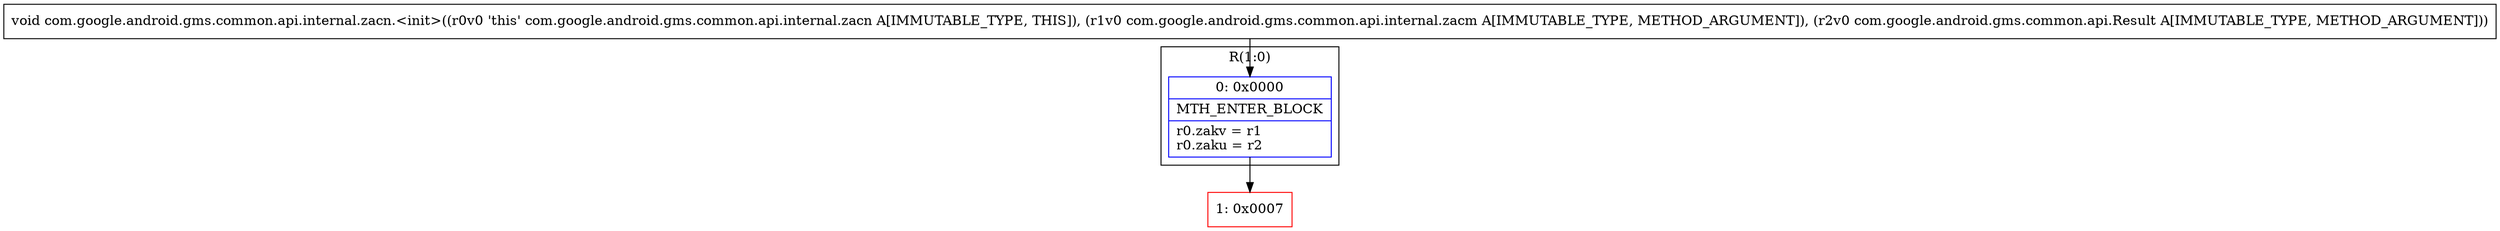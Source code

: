 digraph "CFG forcom.google.android.gms.common.api.internal.zacn.\<init\>(Lcom\/google\/android\/gms\/common\/api\/internal\/zacm;Lcom\/google\/android\/gms\/common\/api\/Result;)V" {
subgraph cluster_Region_1476854415 {
label = "R(1:0)";
node [shape=record,color=blue];
Node_0 [shape=record,label="{0\:\ 0x0000|MTH_ENTER_BLOCK\l|r0.zakv = r1\lr0.zaku = r2\l}"];
}
Node_1 [shape=record,color=red,label="{1\:\ 0x0007}"];
MethodNode[shape=record,label="{void com.google.android.gms.common.api.internal.zacn.\<init\>((r0v0 'this' com.google.android.gms.common.api.internal.zacn A[IMMUTABLE_TYPE, THIS]), (r1v0 com.google.android.gms.common.api.internal.zacm A[IMMUTABLE_TYPE, METHOD_ARGUMENT]), (r2v0 com.google.android.gms.common.api.Result A[IMMUTABLE_TYPE, METHOD_ARGUMENT])) }"];
MethodNode -> Node_0;
Node_0 -> Node_1;
}

